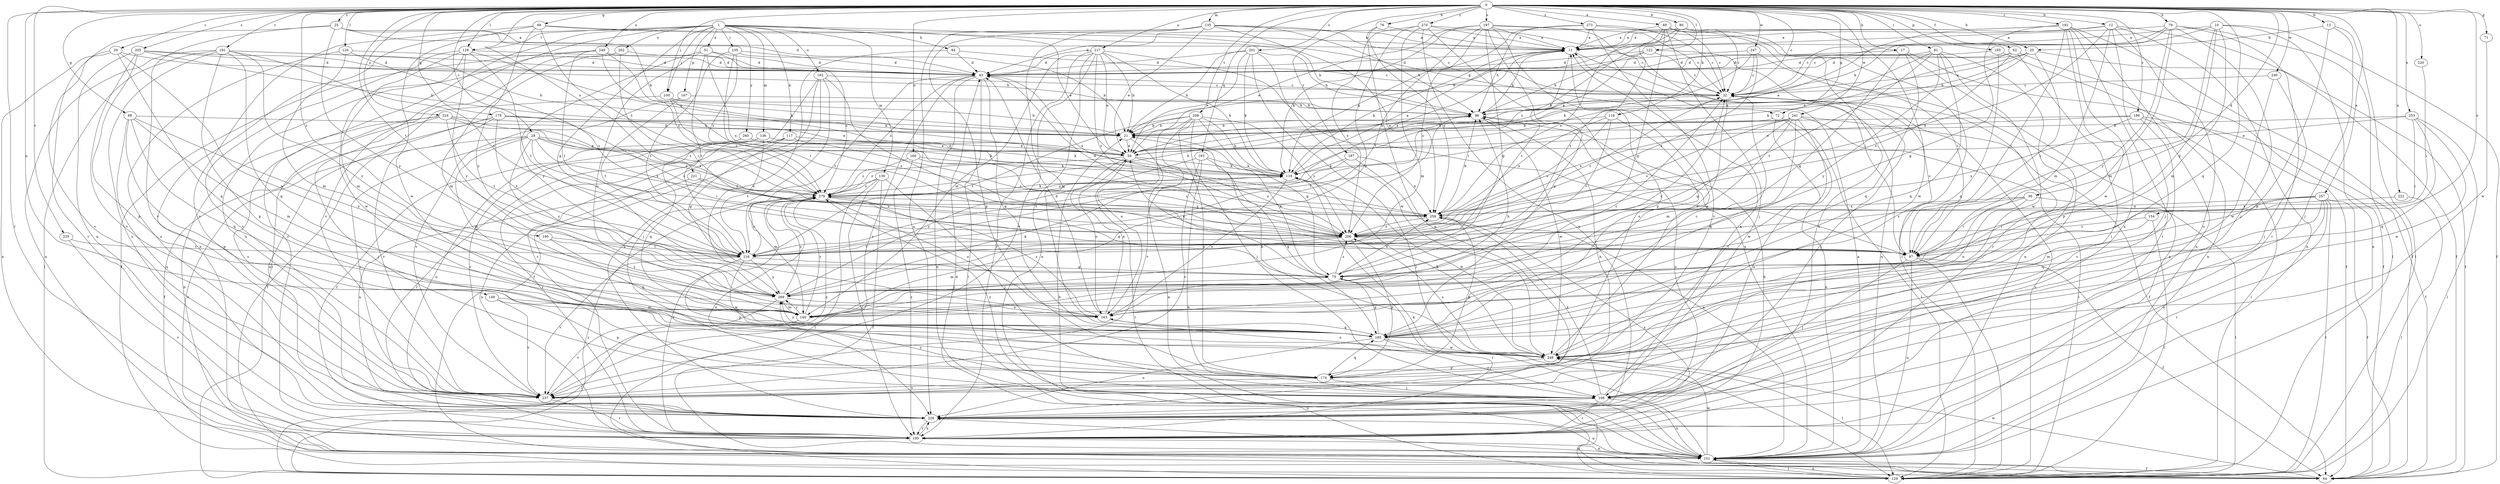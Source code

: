 strict digraph  {
0;
1;
10;
11;
12;
13;
17;
20;
21;
25;
28;
29;
32;
36;
43;
49;
51;
54;
62;
64;
66;
68;
71;
72;
75;
76;
79;
80;
84;
86;
91;
97;
100;
105;
108;
116;
117;
119;
120;
122;
128;
129;
135;
136;
139;
140;
149;
151;
154;
160;
162;
163;
165;
167;
174;
178;
183;
185;
186;
187;
190;
191;
192;
195;
197;
201;
205;
206;
208;
216;
217;
220;
221;
222;
224;
226;
235;
237;
240;
241;
247;
248;
249;
253;
257;
258;
260;
262;
269;
270;
273;
279;
0 -> 12  [label=b];
0 -> 13  [label=b];
0 -> 17  [label=b];
0 -> 20  [label=b];
0 -> 25  [label=c];
0 -> 28  [label=c];
0 -> 29  [label=c];
0 -> 32  [label=c];
0 -> 36  [label=d];
0 -> 49  [label=e];
0 -> 62  [label=f];
0 -> 66  [label=g];
0 -> 68  [label=g];
0 -> 71  [label=g];
0 -> 72  [label=g];
0 -> 76  [label=h];
0 -> 79  [label=h];
0 -> 80  [label=h];
0 -> 91  [label=i];
0 -> 100  [label=j];
0 -> 116  [label=k];
0 -> 120  [label=l];
0 -> 122  [label=l];
0 -> 128  [label=l];
0 -> 135  [label=m];
0 -> 149  [label=n];
0 -> 154  [label=o];
0 -> 160  [label=o];
0 -> 165  [label=p];
0 -> 178  [label=q];
0 -> 183  [label=q];
0 -> 185  [label=q];
0 -> 186  [label=r];
0 -> 187  [label=r];
0 -> 190  [label=r];
0 -> 191  [label=r];
0 -> 192  [label=r];
0 -> 195  [label=r];
0 -> 197  [label=s];
0 -> 201  [label=s];
0 -> 205  [label=s];
0 -> 208  [label=t];
0 -> 216  [label=t];
0 -> 217  [label=u];
0 -> 220  [label=u];
0 -> 221  [label=u];
0 -> 222  [label=u];
0 -> 224  [label=u];
0 -> 235  [label=v];
0 -> 240  [label=w];
0 -> 241  [label=w];
0 -> 247  [label=w];
0 -> 249  [label=x];
0 -> 253  [label=x];
0 -> 257  [label=x];
0 -> 270  [label=z];
0 -> 273  [label=z];
1 -> 51  [label=e];
1 -> 54  [label=e];
1 -> 72  [label=g];
1 -> 75  [label=g];
1 -> 84  [label=h];
1 -> 100  [label=j];
1 -> 105  [label=j];
1 -> 117  [label=k];
1 -> 128  [label=l];
1 -> 136  [label=m];
1 -> 139  [label=m];
1 -> 151  [label=n];
1 -> 162  [label=o];
1 -> 167  [label=p];
1 -> 195  [label=r];
1 -> 237  [label=v];
1 -> 260  [label=y];
1 -> 262  [label=y];
10 -> 11  [label=a];
10 -> 32  [label=c];
10 -> 64  [label=f];
10 -> 75  [label=g];
10 -> 97  [label=i];
10 -> 140  [label=m];
10 -> 151  [label=n];
11 -> 43  [label=d];
11 -> 86  [label=h];
11 -> 119  [label=k];
11 -> 151  [label=n];
11 -> 216  [label=t];
12 -> 11  [label=a];
12 -> 54  [label=e];
12 -> 64  [label=f];
12 -> 108  [label=j];
12 -> 140  [label=m];
12 -> 151  [label=n];
12 -> 226  [label=u];
12 -> 258  [label=x];
13 -> 20  [label=b];
13 -> 108  [label=j];
13 -> 129  [label=l];
13 -> 174  [label=p];
17 -> 43  [label=d];
17 -> 64  [label=f];
17 -> 75  [label=g];
17 -> 151  [label=n];
17 -> 185  [label=q];
20 -> 32  [label=c];
20 -> 43  [label=d];
20 -> 64  [label=f];
20 -> 86  [label=h];
20 -> 97  [label=i];
20 -> 119  [label=k];
21 -> 54  [label=e];
21 -> 151  [label=n];
25 -> 11  [label=a];
25 -> 21  [label=b];
25 -> 43  [label=d];
25 -> 195  [label=r];
25 -> 237  [label=v];
25 -> 269  [label=y];
28 -> 54  [label=e];
28 -> 97  [label=i];
28 -> 119  [label=k];
28 -> 140  [label=m];
28 -> 151  [label=n];
28 -> 237  [label=v];
28 -> 258  [label=x];
28 -> 269  [label=y];
28 -> 279  [label=z];
29 -> 43  [label=d];
29 -> 151  [label=n];
29 -> 163  [label=o];
29 -> 185  [label=q];
29 -> 237  [label=v];
32 -> 86  [label=h];
32 -> 108  [label=j];
32 -> 163  [label=o];
36 -> 97  [label=i];
36 -> 129  [label=l];
36 -> 163  [label=o];
36 -> 206  [label=s];
36 -> 258  [label=x];
43 -> 32  [label=c];
43 -> 129  [label=l];
43 -> 151  [label=n];
43 -> 185  [label=q];
43 -> 216  [label=t];
43 -> 237  [label=v];
43 -> 258  [label=x];
43 -> 279  [label=z];
49 -> 11  [label=a];
49 -> 32  [label=c];
49 -> 75  [label=g];
49 -> 108  [label=j];
49 -> 129  [label=l];
49 -> 216  [label=t];
49 -> 226  [label=u];
49 -> 258  [label=x];
51 -> 43  [label=d];
51 -> 163  [label=o];
51 -> 216  [label=t];
51 -> 258  [label=x];
51 -> 269  [label=y];
51 -> 279  [label=z];
54 -> 119  [label=k];
54 -> 129  [label=l];
54 -> 163  [label=o];
54 -> 206  [label=s];
54 -> 279  [label=z];
62 -> 43  [label=d];
62 -> 54  [label=e];
62 -> 64  [label=f];
62 -> 206  [label=s];
62 -> 237  [label=v];
64 -> 226  [label=u];
64 -> 248  [label=w];
66 -> 21  [label=b];
66 -> 140  [label=m];
66 -> 174  [label=p];
66 -> 185  [label=q];
66 -> 226  [label=u];
66 -> 269  [label=y];
68 -> 11  [label=a];
68 -> 86  [label=h];
68 -> 237  [label=v];
68 -> 248  [label=w];
68 -> 269  [label=y];
68 -> 279  [label=z];
71 -> 248  [label=w];
72 -> 21  [label=b];
72 -> 129  [label=l];
72 -> 151  [label=n];
72 -> 226  [label=u];
75 -> 21  [label=b];
75 -> 54  [label=e];
75 -> 195  [label=r];
75 -> 206  [label=s];
75 -> 258  [label=x];
75 -> 269  [label=y];
76 -> 11  [label=a];
76 -> 226  [label=u];
76 -> 258  [label=x];
79 -> 11  [label=a];
79 -> 32  [label=c];
79 -> 86  [label=h];
79 -> 108  [label=j];
79 -> 129  [label=l];
79 -> 140  [label=m];
79 -> 195  [label=r];
79 -> 269  [label=y];
80 -> 11  [label=a];
80 -> 21  [label=b];
80 -> 32  [label=c];
80 -> 248  [label=w];
80 -> 279  [label=z];
84 -> 32  [label=c];
84 -> 43  [label=d];
84 -> 163  [label=o];
86 -> 21  [label=b];
86 -> 216  [label=t];
86 -> 226  [label=u];
86 -> 248  [label=w];
91 -> 43  [label=d];
91 -> 54  [label=e];
91 -> 174  [label=p];
91 -> 185  [label=q];
91 -> 216  [label=t];
91 -> 248  [label=w];
91 -> 269  [label=y];
97 -> 32  [label=c];
97 -> 64  [label=f];
97 -> 108  [label=j];
97 -> 129  [label=l];
97 -> 151  [label=n];
100 -> 21  [label=b];
100 -> 64  [label=f];
100 -> 86  [label=h];
100 -> 206  [label=s];
100 -> 279  [label=z];
105 -> 21  [label=b];
105 -> 43  [label=d];
105 -> 97  [label=i];
105 -> 216  [label=t];
105 -> 279  [label=z];
108 -> 11  [label=a];
108 -> 151  [label=n];
108 -> 195  [label=r];
108 -> 226  [label=u];
108 -> 258  [label=x];
108 -> 269  [label=y];
108 -> 279  [label=z];
116 -> 21  [label=b];
116 -> 163  [label=o];
116 -> 206  [label=s];
116 -> 216  [label=t];
116 -> 258  [label=x];
117 -> 54  [label=e];
117 -> 75  [label=g];
117 -> 151  [label=n];
117 -> 195  [label=r];
117 -> 206  [label=s];
119 -> 11  [label=a];
119 -> 163  [label=o];
119 -> 248  [label=w];
119 -> 279  [label=z];
120 -> 43  [label=d];
120 -> 140  [label=m];
120 -> 206  [label=s];
120 -> 226  [label=u];
122 -> 32  [label=c];
122 -> 43  [label=d];
122 -> 54  [label=e];
122 -> 86  [label=h];
122 -> 195  [label=r];
128 -> 43  [label=d];
128 -> 54  [label=e];
128 -> 140  [label=m];
128 -> 216  [label=t];
128 -> 237  [label=v];
128 -> 248  [label=w];
128 -> 269  [label=y];
129 -> 32  [label=c];
129 -> 43  [label=d];
129 -> 151  [label=n];
129 -> 279  [label=z];
135 -> 11  [label=a];
135 -> 32  [label=c];
135 -> 54  [label=e];
135 -> 86  [label=h];
135 -> 174  [label=p];
135 -> 185  [label=q];
135 -> 226  [label=u];
135 -> 258  [label=x];
136 -> 54  [label=e];
136 -> 195  [label=r];
136 -> 216  [label=t];
136 -> 237  [label=v];
139 -> 64  [label=f];
139 -> 108  [label=j];
139 -> 129  [label=l];
139 -> 140  [label=m];
139 -> 195  [label=r];
139 -> 279  [label=z];
140 -> 32  [label=c];
140 -> 237  [label=v];
140 -> 269  [label=y];
140 -> 279  [label=z];
149 -> 140  [label=m];
149 -> 174  [label=p];
149 -> 237  [label=v];
151 -> 11  [label=a];
151 -> 21  [label=b];
151 -> 64  [label=f];
151 -> 119  [label=k];
151 -> 129  [label=l];
151 -> 248  [label=w];
154 -> 97  [label=i];
154 -> 129  [label=l];
154 -> 206  [label=s];
160 -> 119  [label=k];
160 -> 195  [label=r];
160 -> 206  [label=s];
160 -> 279  [label=z];
162 -> 32  [label=c];
162 -> 64  [label=f];
162 -> 97  [label=i];
162 -> 108  [label=j];
162 -> 195  [label=r];
162 -> 226  [label=u];
163 -> 43  [label=d];
163 -> 54  [label=e];
163 -> 86  [label=h];
163 -> 185  [label=q];
163 -> 279  [label=z];
165 -> 43  [label=d];
165 -> 151  [label=n];
165 -> 185  [label=q];
167 -> 86  [label=h];
167 -> 216  [label=t];
167 -> 237  [label=v];
174 -> 108  [label=j];
174 -> 185  [label=q];
174 -> 237  [label=v];
178 -> 21  [label=b];
178 -> 54  [label=e];
178 -> 64  [label=f];
178 -> 206  [label=s];
178 -> 216  [label=t];
178 -> 226  [label=u];
178 -> 237  [label=v];
183 -> 119  [label=k];
183 -> 151  [label=n];
183 -> 185  [label=q];
183 -> 237  [label=v];
183 -> 269  [label=y];
185 -> 32  [label=c];
185 -> 75  [label=g];
185 -> 108  [label=j];
185 -> 226  [label=u];
185 -> 248  [label=w];
185 -> 269  [label=y];
186 -> 21  [label=b];
186 -> 54  [label=e];
186 -> 64  [label=f];
186 -> 129  [label=l];
186 -> 206  [label=s];
186 -> 237  [label=v];
187 -> 119  [label=k];
187 -> 151  [label=n];
187 -> 216  [label=t];
187 -> 258  [label=x];
190 -> 185  [label=q];
190 -> 216  [label=t];
190 -> 269  [label=y];
191 -> 21  [label=b];
191 -> 43  [label=d];
191 -> 129  [label=l];
191 -> 151  [label=n];
191 -> 174  [label=p];
191 -> 185  [label=q];
191 -> 206  [label=s];
191 -> 226  [label=u];
191 -> 269  [label=y];
192 -> 11  [label=a];
192 -> 43  [label=d];
192 -> 64  [label=f];
192 -> 75  [label=g];
192 -> 97  [label=i];
192 -> 151  [label=n];
192 -> 195  [label=r];
192 -> 226  [label=u];
192 -> 248  [label=w];
195 -> 86  [label=h];
195 -> 151  [label=n];
195 -> 226  [label=u];
195 -> 258  [label=x];
197 -> 11  [label=a];
197 -> 32  [label=c];
197 -> 54  [label=e];
197 -> 75  [label=g];
197 -> 97  [label=i];
197 -> 119  [label=k];
197 -> 174  [label=p];
197 -> 185  [label=q];
197 -> 206  [label=s];
197 -> 216  [label=t];
201 -> 21  [label=b];
201 -> 43  [label=d];
201 -> 54  [label=e];
201 -> 86  [label=h];
201 -> 119  [label=k];
201 -> 129  [label=l];
201 -> 248  [label=w];
205 -> 21  [label=b];
205 -> 43  [label=d];
205 -> 86  [label=h];
205 -> 174  [label=p];
205 -> 226  [label=u];
205 -> 237  [label=v];
206 -> 32  [label=c];
206 -> 43  [label=d];
206 -> 97  [label=i];
206 -> 140  [label=m];
206 -> 174  [label=p];
206 -> 216  [label=t];
208 -> 21  [label=b];
208 -> 75  [label=g];
208 -> 108  [label=j];
208 -> 119  [label=k];
208 -> 163  [label=o];
208 -> 174  [label=p];
208 -> 206  [label=s];
208 -> 216  [label=t];
208 -> 237  [label=v];
216 -> 75  [label=g];
216 -> 174  [label=p];
216 -> 237  [label=v];
216 -> 248  [label=w];
216 -> 269  [label=y];
216 -> 279  [label=z];
217 -> 21  [label=b];
217 -> 43  [label=d];
217 -> 54  [label=e];
217 -> 97  [label=i];
217 -> 119  [label=k];
217 -> 140  [label=m];
217 -> 151  [label=n];
217 -> 195  [label=r];
217 -> 206  [label=s];
217 -> 237  [label=v];
220 -> 97  [label=i];
221 -> 206  [label=s];
221 -> 226  [label=u];
221 -> 279  [label=z];
222 -> 129  [label=l];
222 -> 258  [label=x];
224 -> 21  [label=b];
224 -> 108  [label=j];
224 -> 151  [label=n];
224 -> 216  [label=t];
224 -> 237  [label=v];
224 -> 258  [label=x];
224 -> 279  [label=z];
226 -> 151  [label=n];
226 -> 195  [label=r];
235 -> 195  [label=r];
235 -> 216  [label=t];
237 -> 86  [label=h];
237 -> 195  [label=r];
237 -> 279  [label=z];
240 -> 32  [label=c];
240 -> 108  [label=j];
240 -> 248  [label=w];
241 -> 21  [label=b];
241 -> 64  [label=f];
241 -> 75  [label=g];
241 -> 129  [label=l];
241 -> 140  [label=m];
241 -> 185  [label=q];
241 -> 206  [label=s];
241 -> 248  [label=w];
241 -> 258  [label=x];
247 -> 32  [label=c];
247 -> 43  [label=d];
247 -> 119  [label=k];
247 -> 151  [label=n];
247 -> 206  [label=s];
248 -> 11  [label=a];
248 -> 21  [label=b];
248 -> 119  [label=k];
248 -> 129  [label=l];
248 -> 163  [label=o];
248 -> 174  [label=p];
248 -> 206  [label=s];
249 -> 43  [label=d];
249 -> 64  [label=f];
249 -> 119  [label=k];
249 -> 216  [label=t];
249 -> 226  [label=u];
249 -> 279  [label=z];
253 -> 21  [label=b];
253 -> 54  [label=e];
253 -> 97  [label=i];
253 -> 129  [label=l];
253 -> 185  [label=q];
253 -> 248  [label=w];
257 -> 64  [label=f];
257 -> 97  [label=i];
257 -> 129  [label=l];
257 -> 140  [label=m];
257 -> 185  [label=q];
257 -> 195  [label=r];
257 -> 226  [label=u];
257 -> 258  [label=x];
258 -> 86  [label=h];
258 -> 174  [label=p];
258 -> 206  [label=s];
260 -> 54  [label=e];
260 -> 119  [label=k];
260 -> 185  [label=q];
260 -> 195  [label=r];
260 -> 226  [label=u];
260 -> 258  [label=x];
262 -> 43  [label=d];
262 -> 97  [label=i];
262 -> 129  [label=l];
262 -> 140  [label=m];
269 -> 32  [label=c];
269 -> 119  [label=k];
269 -> 129  [label=l];
269 -> 140  [label=m];
269 -> 163  [label=o];
269 -> 279  [label=z];
270 -> 11  [label=a];
270 -> 32  [label=c];
270 -> 140  [label=m];
270 -> 151  [label=n];
270 -> 206  [label=s];
270 -> 226  [label=u];
270 -> 269  [label=y];
273 -> 11  [label=a];
273 -> 32  [label=c];
273 -> 86  [label=h];
273 -> 97  [label=i];
273 -> 119  [label=k];
273 -> 237  [label=v];
279 -> 11  [label=a];
279 -> 75  [label=g];
279 -> 86  [label=h];
279 -> 119  [label=k];
279 -> 163  [label=o];
279 -> 195  [label=r];
279 -> 226  [label=u];
279 -> 258  [label=x];
}
